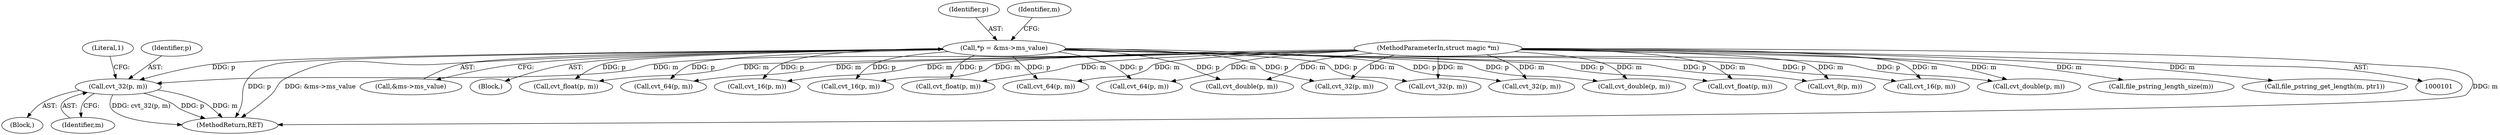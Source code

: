 digraph "1_file_4a284c89d6ef11aca34da65da7d673050a5ea320_2@del" {
"1000442" [label="(Call,cvt_32(p, m))"];
"1000107" [label="(Call,*p = &ms->ms_value)"];
"1000103" [label="(MethodParameterIn,struct magic *m)"];
"1000534" [label="(Call,cvt_64(p, m))"];
"1000677" [label="(Call,cvt_float(p, m))"];
"1000857" [label="(Call,cvt_double(p, m))"];
"1000109" [label="(Call,&ms->ms_value)"];
"1000879" [label="(MethodReturn,RET)"];
"1000121" [label="(Call,cvt_8(p, m))"];
"1000107" [label="(Call,*p = &ms->ms_value)"];
"1000119" [label="(Block,)"];
"1000144" [label="(Call,cvt_64(p, m))"];
"1000770" [label="(Call,cvt_double(p, m))"];
"1000108" [label="(Identifier,p)"];
"1000374" [label="(Call,cvt_64(p, m))"];
"1000446" [label="(Literal,1)"];
"1000239" [label="(Call,cvt_16(p, m))"];
"1000116" [label="(Identifier,m)"];
"1000103" [label="(MethodParameterIn,struct magic *m)"];
"1000180" [label="(Call,file_pstring_length_size(m))"];
"1000630" [label="(Call,cvt_float(p, m))"];
"1000444" [label="(Identifier,m)"];
"1000683" [label="(Call,cvt_double(p, m))"];
"1000105" [label="(Block,)"];
"1000583" [label="(Call,cvt_float(p, m))"];
"1000127" [label="(Call,cvt_16(p, m))"];
"1000135" [label="(Call,cvt_32(p, m))"];
"1000282" [label="(Call,cvt_32(p, m))"];
"1000399" [label="(Call,cvt_16(p, m))"];
"1000185" [label="(Call,file_pstring_get_length(m, ptr1))"];
"1000443" [label="(Identifier,p)"];
"1000577" [label="(Call,cvt_32(p, m))"];
"1000442" [label="(Call,cvt_32(p, m))"];
"1000442" -> "1000119"  [label="AST: "];
"1000442" -> "1000444"  [label="CFG: "];
"1000443" -> "1000442"  [label="AST: "];
"1000444" -> "1000442"  [label="AST: "];
"1000446" -> "1000442"  [label="CFG: "];
"1000442" -> "1000879"  [label="DDG: cvt_32(p, m)"];
"1000442" -> "1000879"  [label="DDG: p"];
"1000442" -> "1000879"  [label="DDG: m"];
"1000107" -> "1000442"  [label="DDG: p"];
"1000103" -> "1000442"  [label="DDG: m"];
"1000107" -> "1000105"  [label="AST: "];
"1000107" -> "1000109"  [label="CFG: "];
"1000108" -> "1000107"  [label="AST: "];
"1000109" -> "1000107"  [label="AST: "];
"1000116" -> "1000107"  [label="CFG: "];
"1000107" -> "1000879"  [label="DDG: p"];
"1000107" -> "1000879"  [label="DDG: &ms->ms_value"];
"1000107" -> "1000121"  [label="DDG: p"];
"1000107" -> "1000127"  [label="DDG: p"];
"1000107" -> "1000135"  [label="DDG: p"];
"1000107" -> "1000144"  [label="DDG: p"];
"1000107" -> "1000239"  [label="DDG: p"];
"1000107" -> "1000282"  [label="DDG: p"];
"1000107" -> "1000374"  [label="DDG: p"];
"1000107" -> "1000399"  [label="DDG: p"];
"1000107" -> "1000534"  [label="DDG: p"];
"1000107" -> "1000577"  [label="DDG: p"];
"1000107" -> "1000583"  [label="DDG: p"];
"1000107" -> "1000630"  [label="DDG: p"];
"1000107" -> "1000677"  [label="DDG: p"];
"1000107" -> "1000683"  [label="DDG: p"];
"1000107" -> "1000770"  [label="DDG: p"];
"1000107" -> "1000857"  [label="DDG: p"];
"1000103" -> "1000101"  [label="AST: "];
"1000103" -> "1000879"  [label="DDG: m"];
"1000103" -> "1000121"  [label="DDG: m"];
"1000103" -> "1000127"  [label="DDG: m"];
"1000103" -> "1000135"  [label="DDG: m"];
"1000103" -> "1000144"  [label="DDG: m"];
"1000103" -> "1000180"  [label="DDG: m"];
"1000103" -> "1000185"  [label="DDG: m"];
"1000103" -> "1000239"  [label="DDG: m"];
"1000103" -> "1000282"  [label="DDG: m"];
"1000103" -> "1000374"  [label="DDG: m"];
"1000103" -> "1000399"  [label="DDG: m"];
"1000103" -> "1000534"  [label="DDG: m"];
"1000103" -> "1000577"  [label="DDG: m"];
"1000103" -> "1000583"  [label="DDG: m"];
"1000103" -> "1000630"  [label="DDG: m"];
"1000103" -> "1000677"  [label="DDG: m"];
"1000103" -> "1000683"  [label="DDG: m"];
"1000103" -> "1000770"  [label="DDG: m"];
"1000103" -> "1000857"  [label="DDG: m"];
}
